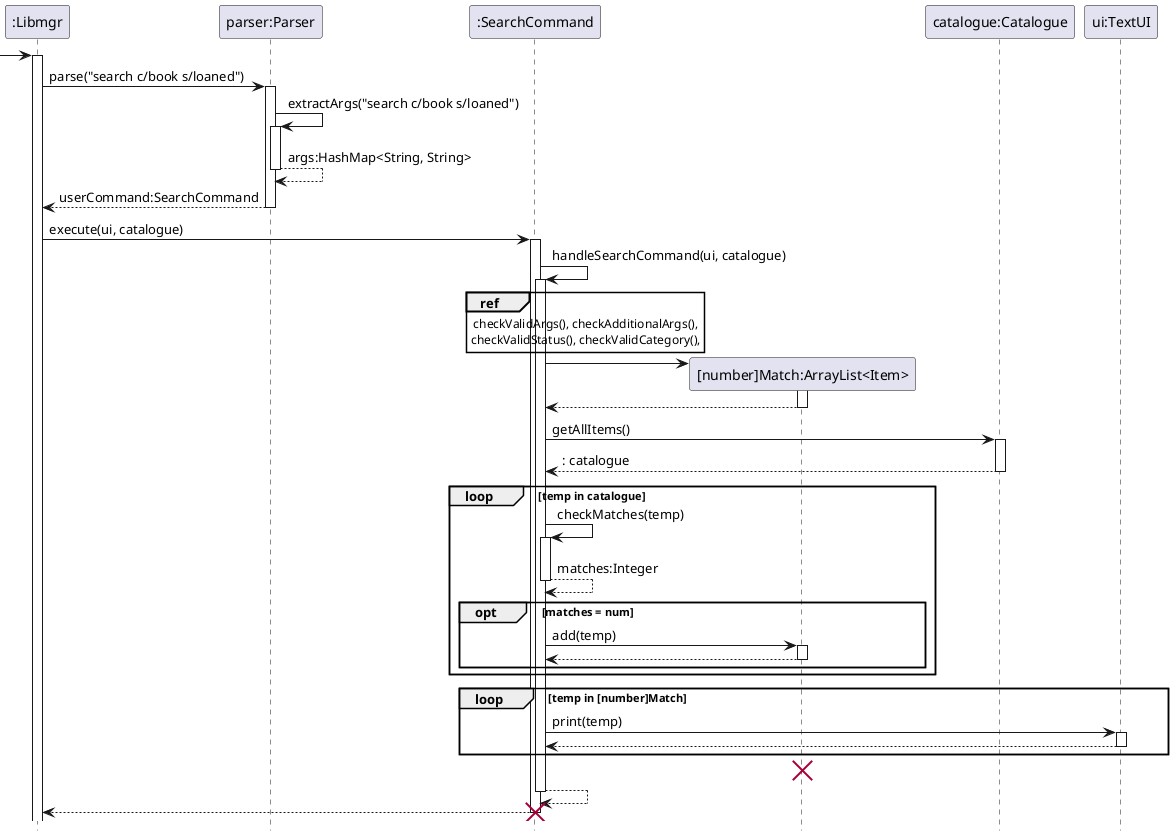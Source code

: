 @startuml
'https://plantuml.com/sequence-diagram
hide footbox

Participant ":Libmgr" as libmgr
Participant "parser:Parser" as parser
Participant ":SearchCommand" as searchCommand
Participant "[number]Match:ArrayList<Item>" as numMatch
Participant "catalogue:Catalogue" as catalogue
Participant "ui:TextUI" as ui

-> libmgr
activate libmgr

libmgr -> parser:parse("search c/book s/loaned")
activate parser
parser -> parser:extractArgs("search c/book s/loaned")
activate parser
return args:HashMap<String, String>
return userCommand:SearchCommand

libmgr -> searchCommand:execute(ui, catalogue)
activate searchCommand
searchCommand -> searchCommand:handleSearchCommand(ui, catalogue)
activate searchCommand

ref over searchCommand
    checkValidArgs(), checkAdditionalArgs(),
    checkValidStatus(), checkValidCategory(),
end ref

create numMatch
searchCommand -> numMatch
activate numMatch
return

searchCommand -> catalogue:getAllItems()
activate catalogue
return : catalogue

loop temp in catalogue
    searchCommand -> searchCommand:checkMatches(temp)
    activate searchCommand
    return matches:Integer
    opt matches = num
        searchCommand -> numMatch:add(temp)
        activate numMatch
        return
    end
end

loop temp in [number]Match
    searchCommand -> ui:print(temp)
    activate ui
    return
end

destroy numMatch

return
return
destroy searchCommand




@enduml
